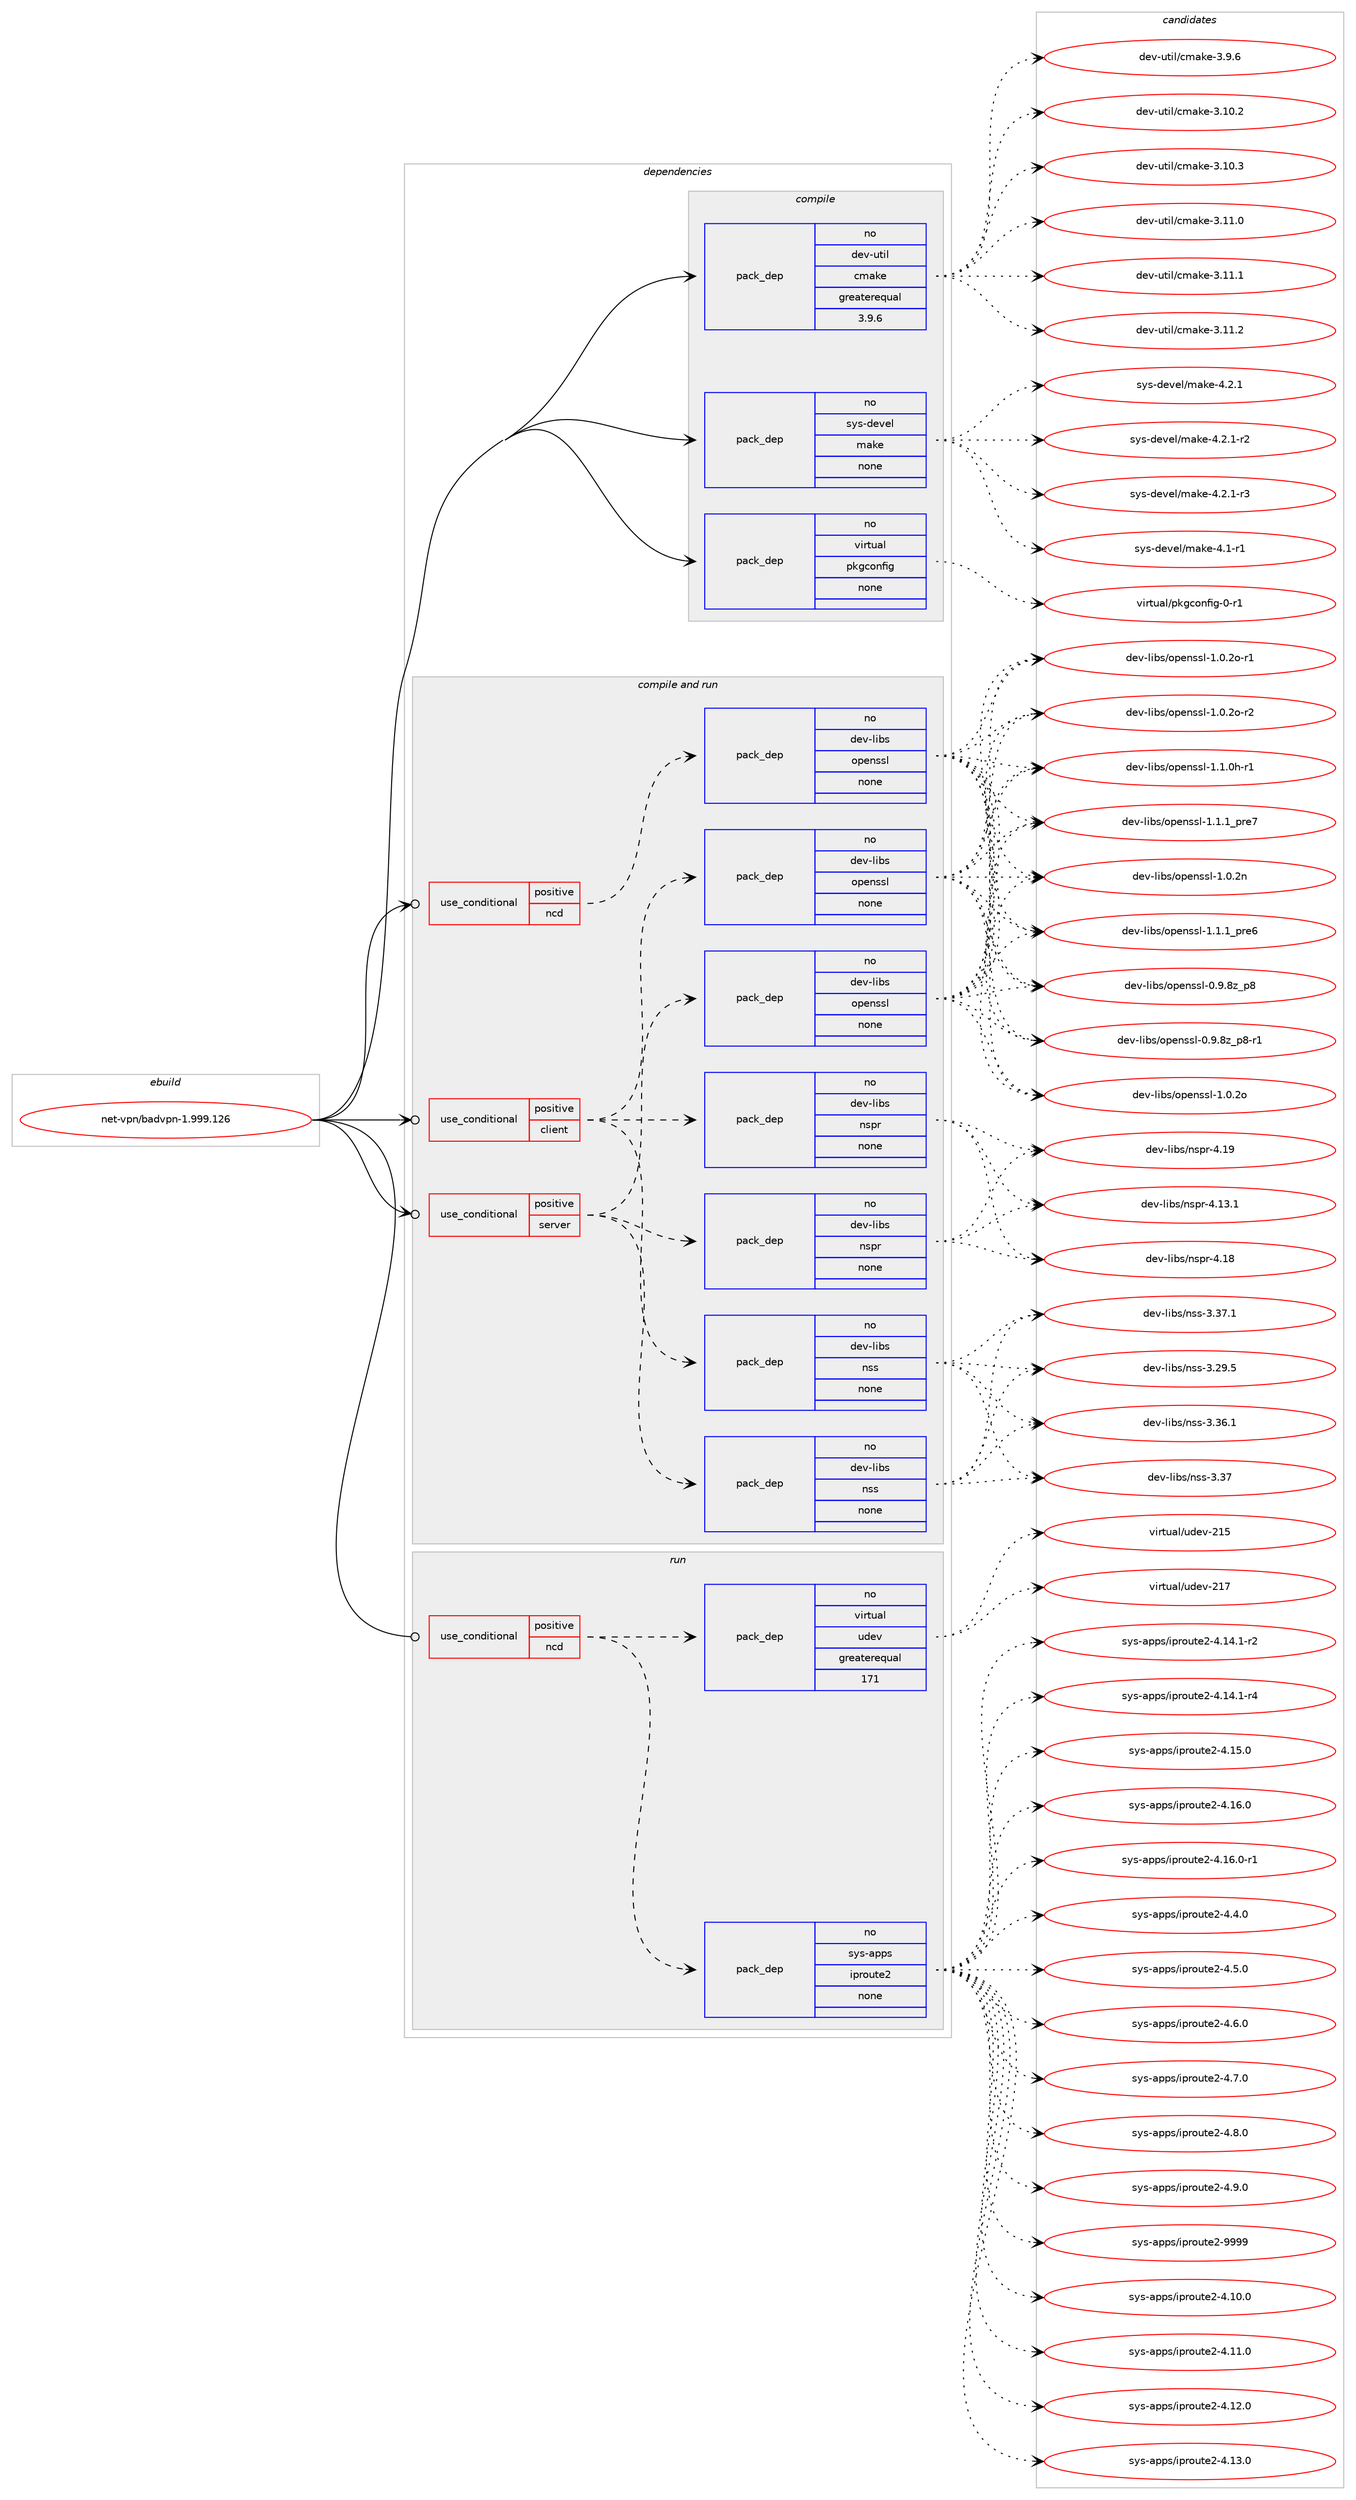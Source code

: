 digraph prolog {

# *************
# Graph options
# *************

newrank=true;
concentrate=true;
compound=true;
graph [rankdir=LR,fontname=Helvetica,fontsize=10,ranksep=1.5];#, ranksep=2.5, nodesep=0.2];
edge  [arrowhead=vee];
node  [fontname=Helvetica,fontsize=10];

# **********
# The ebuild
# **********

subgraph cluster_leftcol {
color=gray;
rank=same;
label=<<i>ebuild</i>>;
id [label="net-vpn/badvpn-1.999.126", color=red, width=4, href="../net-vpn/badvpn-1.999.126.svg"];
}

# ****************
# The dependencies
# ****************

subgraph cluster_midcol {
color=gray;
label=<<i>dependencies</i>>;
subgraph cluster_compile {
fillcolor="#eeeeee";
style=filled;
label=<<i>compile</i>>;
subgraph pack656 {
dependency923 [label=<<TABLE BORDER="0" CELLBORDER="1" CELLSPACING="0" CELLPADDING="4" WIDTH="220"><TR><TD ROWSPAN="6" CELLPADDING="30">pack_dep</TD></TR><TR><TD WIDTH="110">no</TD></TR><TR><TD>dev-util</TD></TR><TR><TD>cmake</TD></TR><TR><TD>greaterequal</TD></TR><TR><TD>3.9.6</TD></TR></TABLE>>, shape=none, color=blue];
}
id:e -> dependency923:w [weight=20,style="solid",arrowhead="vee"];
subgraph pack657 {
dependency924 [label=<<TABLE BORDER="0" CELLBORDER="1" CELLSPACING="0" CELLPADDING="4" WIDTH="220"><TR><TD ROWSPAN="6" CELLPADDING="30">pack_dep</TD></TR><TR><TD WIDTH="110">no</TD></TR><TR><TD>sys-devel</TD></TR><TR><TD>make</TD></TR><TR><TD>none</TD></TR><TR><TD></TD></TR></TABLE>>, shape=none, color=blue];
}
id:e -> dependency924:w [weight=20,style="solid",arrowhead="vee"];
subgraph pack658 {
dependency925 [label=<<TABLE BORDER="0" CELLBORDER="1" CELLSPACING="0" CELLPADDING="4" WIDTH="220"><TR><TD ROWSPAN="6" CELLPADDING="30">pack_dep</TD></TR><TR><TD WIDTH="110">no</TD></TR><TR><TD>virtual</TD></TR><TR><TD>pkgconfig</TD></TR><TR><TD>none</TD></TR><TR><TD></TD></TR></TABLE>>, shape=none, color=blue];
}
id:e -> dependency925:w [weight=20,style="solid",arrowhead="vee"];
}
subgraph cluster_compileandrun {
fillcolor="#eeeeee";
style=filled;
label=<<i>compile and run</i>>;
subgraph cond249 {
dependency926 [label=<<TABLE BORDER="0" CELLBORDER="1" CELLSPACING="0" CELLPADDING="4"><TR><TD ROWSPAN="3" CELLPADDING="10">use_conditional</TD></TR><TR><TD>positive</TD></TR><TR><TD>client</TD></TR></TABLE>>, shape=none, color=red];
subgraph pack659 {
dependency927 [label=<<TABLE BORDER="0" CELLBORDER="1" CELLSPACING="0" CELLPADDING="4" WIDTH="220"><TR><TD ROWSPAN="6" CELLPADDING="30">pack_dep</TD></TR><TR><TD WIDTH="110">no</TD></TR><TR><TD>dev-libs</TD></TR><TR><TD>nspr</TD></TR><TR><TD>none</TD></TR><TR><TD></TD></TR></TABLE>>, shape=none, color=blue];
}
dependency926:e -> dependency927:w [weight=20,style="dashed",arrowhead="vee"];
subgraph pack660 {
dependency928 [label=<<TABLE BORDER="0" CELLBORDER="1" CELLSPACING="0" CELLPADDING="4" WIDTH="220"><TR><TD ROWSPAN="6" CELLPADDING="30">pack_dep</TD></TR><TR><TD WIDTH="110">no</TD></TR><TR><TD>dev-libs</TD></TR><TR><TD>nss</TD></TR><TR><TD>none</TD></TR><TR><TD></TD></TR></TABLE>>, shape=none, color=blue];
}
dependency926:e -> dependency928:w [weight=20,style="dashed",arrowhead="vee"];
subgraph pack661 {
dependency929 [label=<<TABLE BORDER="0" CELLBORDER="1" CELLSPACING="0" CELLPADDING="4" WIDTH="220"><TR><TD ROWSPAN="6" CELLPADDING="30">pack_dep</TD></TR><TR><TD WIDTH="110">no</TD></TR><TR><TD>dev-libs</TD></TR><TR><TD>openssl</TD></TR><TR><TD>none</TD></TR><TR><TD></TD></TR></TABLE>>, shape=none, color=blue];
}
dependency926:e -> dependency929:w [weight=20,style="dashed",arrowhead="vee"];
}
id:e -> dependency926:w [weight=20,style="solid",arrowhead="odotvee"];
subgraph cond250 {
dependency930 [label=<<TABLE BORDER="0" CELLBORDER="1" CELLSPACING="0" CELLPADDING="4"><TR><TD ROWSPAN="3" CELLPADDING="10">use_conditional</TD></TR><TR><TD>positive</TD></TR><TR><TD>ncd</TD></TR></TABLE>>, shape=none, color=red];
subgraph pack662 {
dependency931 [label=<<TABLE BORDER="0" CELLBORDER="1" CELLSPACING="0" CELLPADDING="4" WIDTH="220"><TR><TD ROWSPAN="6" CELLPADDING="30">pack_dep</TD></TR><TR><TD WIDTH="110">no</TD></TR><TR><TD>dev-libs</TD></TR><TR><TD>openssl</TD></TR><TR><TD>none</TD></TR><TR><TD></TD></TR></TABLE>>, shape=none, color=blue];
}
dependency930:e -> dependency931:w [weight=20,style="dashed",arrowhead="vee"];
}
id:e -> dependency930:w [weight=20,style="solid",arrowhead="odotvee"];
subgraph cond251 {
dependency932 [label=<<TABLE BORDER="0" CELLBORDER="1" CELLSPACING="0" CELLPADDING="4"><TR><TD ROWSPAN="3" CELLPADDING="10">use_conditional</TD></TR><TR><TD>positive</TD></TR><TR><TD>server</TD></TR></TABLE>>, shape=none, color=red];
subgraph pack663 {
dependency933 [label=<<TABLE BORDER="0" CELLBORDER="1" CELLSPACING="0" CELLPADDING="4" WIDTH="220"><TR><TD ROWSPAN="6" CELLPADDING="30">pack_dep</TD></TR><TR><TD WIDTH="110">no</TD></TR><TR><TD>dev-libs</TD></TR><TR><TD>nspr</TD></TR><TR><TD>none</TD></TR><TR><TD></TD></TR></TABLE>>, shape=none, color=blue];
}
dependency932:e -> dependency933:w [weight=20,style="dashed",arrowhead="vee"];
subgraph pack664 {
dependency934 [label=<<TABLE BORDER="0" CELLBORDER="1" CELLSPACING="0" CELLPADDING="4" WIDTH="220"><TR><TD ROWSPAN="6" CELLPADDING="30">pack_dep</TD></TR><TR><TD WIDTH="110">no</TD></TR><TR><TD>dev-libs</TD></TR><TR><TD>nss</TD></TR><TR><TD>none</TD></TR><TR><TD></TD></TR></TABLE>>, shape=none, color=blue];
}
dependency932:e -> dependency934:w [weight=20,style="dashed",arrowhead="vee"];
subgraph pack665 {
dependency935 [label=<<TABLE BORDER="0" CELLBORDER="1" CELLSPACING="0" CELLPADDING="4" WIDTH="220"><TR><TD ROWSPAN="6" CELLPADDING="30">pack_dep</TD></TR><TR><TD WIDTH="110">no</TD></TR><TR><TD>dev-libs</TD></TR><TR><TD>openssl</TD></TR><TR><TD>none</TD></TR><TR><TD></TD></TR></TABLE>>, shape=none, color=blue];
}
dependency932:e -> dependency935:w [weight=20,style="dashed",arrowhead="vee"];
}
id:e -> dependency932:w [weight=20,style="solid",arrowhead="odotvee"];
}
subgraph cluster_run {
fillcolor="#eeeeee";
style=filled;
label=<<i>run</i>>;
subgraph cond252 {
dependency936 [label=<<TABLE BORDER="0" CELLBORDER="1" CELLSPACING="0" CELLPADDING="4"><TR><TD ROWSPAN="3" CELLPADDING="10">use_conditional</TD></TR><TR><TD>positive</TD></TR><TR><TD>ncd</TD></TR></TABLE>>, shape=none, color=red];
subgraph pack666 {
dependency937 [label=<<TABLE BORDER="0" CELLBORDER="1" CELLSPACING="0" CELLPADDING="4" WIDTH="220"><TR><TD ROWSPAN="6" CELLPADDING="30">pack_dep</TD></TR><TR><TD WIDTH="110">no</TD></TR><TR><TD>sys-apps</TD></TR><TR><TD>iproute2</TD></TR><TR><TD>none</TD></TR><TR><TD></TD></TR></TABLE>>, shape=none, color=blue];
}
dependency936:e -> dependency937:w [weight=20,style="dashed",arrowhead="vee"];
subgraph pack667 {
dependency938 [label=<<TABLE BORDER="0" CELLBORDER="1" CELLSPACING="0" CELLPADDING="4" WIDTH="220"><TR><TD ROWSPAN="6" CELLPADDING="30">pack_dep</TD></TR><TR><TD WIDTH="110">no</TD></TR><TR><TD>virtual</TD></TR><TR><TD>udev</TD></TR><TR><TD>greaterequal</TD></TR><TR><TD>171</TD></TR></TABLE>>, shape=none, color=blue];
}
dependency936:e -> dependency938:w [weight=20,style="dashed",arrowhead="vee"];
}
id:e -> dependency936:w [weight=20,style="solid",arrowhead="odot"];
}
}

# **************
# The candidates
# **************

subgraph cluster_choices {
rank=same;
color=gray;
label=<<i>candidates</i>>;

subgraph choice656 {
color=black;
nodesep=1;
choice1001011184511711610510847991099710710145514649484650 [label="dev-util/cmake-3.10.2", color=red, width=4,href="../dev-util/cmake-3.10.2.svg"];
choice1001011184511711610510847991099710710145514649484651 [label="dev-util/cmake-3.10.3", color=red, width=4,href="../dev-util/cmake-3.10.3.svg"];
choice1001011184511711610510847991099710710145514649494648 [label="dev-util/cmake-3.11.0", color=red, width=4,href="../dev-util/cmake-3.11.0.svg"];
choice1001011184511711610510847991099710710145514649494649 [label="dev-util/cmake-3.11.1", color=red, width=4,href="../dev-util/cmake-3.11.1.svg"];
choice1001011184511711610510847991099710710145514649494650 [label="dev-util/cmake-3.11.2", color=red, width=4,href="../dev-util/cmake-3.11.2.svg"];
choice10010111845117116105108479910997107101455146574654 [label="dev-util/cmake-3.9.6", color=red, width=4,href="../dev-util/cmake-3.9.6.svg"];
dependency923:e -> choice1001011184511711610510847991099710710145514649484650:w [style=dotted,weight="100"];
dependency923:e -> choice1001011184511711610510847991099710710145514649484651:w [style=dotted,weight="100"];
dependency923:e -> choice1001011184511711610510847991099710710145514649494648:w [style=dotted,weight="100"];
dependency923:e -> choice1001011184511711610510847991099710710145514649494649:w [style=dotted,weight="100"];
dependency923:e -> choice1001011184511711610510847991099710710145514649494650:w [style=dotted,weight="100"];
dependency923:e -> choice10010111845117116105108479910997107101455146574654:w [style=dotted,weight="100"];
}
subgraph choice657 {
color=black;
nodesep=1;
choice115121115451001011181011084710997107101455246494511449 [label="sys-devel/make-4.1-r1", color=red, width=4,href="../sys-devel/make-4.1-r1.svg"];
choice115121115451001011181011084710997107101455246504649 [label="sys-devel/make-4.2.1", color=red, width=4,href="../sys-devel/make-4.2.1.svg"];
choice1151211154510010111810110847109971071014552465046494511450 [label="sys-devel/make-4.2.1-r2", color=red, width=4,href="../sys-devel/make-4.2.1-r2.svg"];
choice1151211154510010111810110847109971071014552465046494511451 [label="sys-devel/make-4.2.1-r3", color=red, width=4,href="../sys-devel/make-4.2.1-r3.svg"];
dependency924:e -> choice115121115451001011181011084710997107101455246494511449:w [style=dotted,weight="100"];
dependency924:e -> choice115121115451001011181011084710997107101455246504649:w [style=dotted,weight="100"];
dependency924:e -> choice1151211154510010111810110847109971071014552465046494511450:w [style=dotted,weight="100"];
dependency924:e -> choice1151211154510010111810110847109971071014552465046494511451:w [style=dotted,weight="100"];
}
subgraph choice658 {
color=black;
nodesep=1;
choice11810511411611797108471121071039911111010210510345484511449 [label="virtual/pkgconfig-0-r1", color=red, width=4,href="../virtual/pkgconfig-0-r1.svg"];
dependency925:e -> choice11810511411611797108471121071039911111010210510345484511449:w [style=dotted,weight="100"];
}
subgraph choice659 {
color=black;
nodesep=1;
choice10010111845108105981154711011511211445524649514649 [label="dev-libs/nspr-4.13.1", color=red, width=4,href="../dev-libs/nspr-4.13.1.svg"];
choice1001011184510810598115471101151121144552464956 [label="dev-libs/nspr-4.18", color=red, width=4,href="../dev-libs/nspr-4.18.svg"];
choice1001011184510810598115471101151121144552464957 [label="dev-libs/nspr-4.19", color=red, width=4,href="../dev-libs/nspr-4.19.svg"];
dependency927:e -> choice10010111845108105981154711011511211445524649514649:w [style=dotted,weight="100"];
dependency927:e -> choice1001011184510810598115471101151121144552464956:w [style=dotted,weight="100"];
dependency927:e -> choice1001011184510810598115471101151121144552464957:w [style=dotted,weight="100"];
}
subgraph choice660 {
color=black;
nodesep=1;
choice10010111845108105981154711011511545514650574653 [label="dev-libs/nss-3.29.5", color=red, width=4,href="../dev-libs/nss-3.29.5.svg"];
choice10010111845108105981154711011511545514651544649 [label="dev-libs/nss-3.36.1", color=red, width=4,href="../dev-libs/nss-3.36.1.svg"];
choice1001011184510810598115471101151154551465155 [label="dev-libs/nss-3.37", color=red, width=4,href="../dev-libs/nss-3.37.svg"];
choice10010111845108105981154711011511545514651554649 [label="dev-libs/nss-3.37.1", color=red, width=4,href="../dev-libs/nss-3.37.1.svg"];
dependency928:e -> choice10010111845108105981154711011511545514650574653:w [style=dotted,weight="100"];
dependency928:e -> choice10010111845108105981154711011511545514651544649:w [style=dotted,weight="100"];
dependency928:e -> choice1001011184510810598115471101151154551465155:w [style=dotted,weight="100"];
dependency928:e -> choice10010111845108105981154711011511545514651554649:w [style=dotted,weight="100"];
}
subgraph choice661 {
color=black;
nodesep=1;
choice100101118451081059811547111112101110115115108454946484650110 [label="dev-libs/openssl-1.0.2n", color=red, width=4,href="../dev-libs/openssl-1.0.2n.svg"];
choice1001011184510810598115471111121011101151151084549464946499511211410154 [label="dev-libs/openssl-1.1.1_pre6", color=red, width=4,href="../dev-libs/openssl-1.1.1_pre6.svg"];
choice1001011184510810598115471111121011101151151084548465746561229511256 [label="dev-libs/openssl-0.9.8z_p8", color=red, width=4,href="../dev-libs/openssl-0.9.8z_p8.svg"];
choice10010111845108105981154711111210111011511510845484657465612295112564511449 [label="dev-libs/openssl-0.9.8z_p8-r1", color=red, width=4,href="../dev-libs/openssl-0.9.8z_p8-r1.svg"];
choice100101118451081059811547111112101110115115108454946484650111 [label="dev-libs/openssl-1.0.2o", color=red, width=4,href="../dev-libs/openssl-1.0.2o.svg"];
choice1001011184510810598115471111121011101151151084549464846501114511449 [label="dev-libs/openssl-1.0.2o-r1", color=red, width=4,href="../dev-libs/openssl-1.0.2o-r1.svg"];
choice1001011184510810598115471111121011101151151084549464846501114511450 [label="dev-libs/openssl-1.0.2o-r2", color=red, width=4,href="../dev-libs/openssl-1.0.2o-r2.svg"];
choice1001011184510810598115471111121011101151151084549464946481044511449 [label="dev-libs/openssl-1.1.0h-r1", color=red, width=4,href="../dev-libs/openssl-1.1.0h-r1.svg"];
choice1001011184510810598115471111121011101151151084549464946499511211410155 [label="dev-libs/openssl-1.1.1_pre7", color=red, width=4,href="../dev-libs/openssl-1.1.1_pre7.svg"];
dependency929:e -> choice100101118451081059811547111112101110115115108454946484650110:w [style=dotted,weight="100"];
dependency929:e -> choice1001011184510810598115471111121011101151151084549464946499511211410154:w [style=dotted,weight="100"];
dependency929:e -> choice1001011184510810598115471111121011101151151084548465746561229511256:w [style=dotted,weight="100"];
dependency929:e -> choice10010111845108105981154711111210111011511510845484657465612295112564511449:w [style=dotted,weight="100"];
dependency929:e -> choice100101118451081059811547111112101110115115108454946484650111:w [style=dotted,weight="100"];
dependency929:e -> choice1001011184510810598115471111121011101151151084549464846501114511449:w [style=dotted,weight="100"];
dependency929:e -> choice1001011184510810598115471111121011101151151084549464846501114511450:w [style=dotted,weight="100"];
dependency929:e -> choice1001011184510810598115471111121011101151151084549464946481044511449:w [style=dotted,weight="100"];
dependency929:e -> choice1001011184510810598115471111121011101151151084549464946499511211410155:w [style=dotted,weight="100"];
}
subgraph choice662 {
color=black;
nodesep=1;
choice100101118451081059811547111112101110115115108454946484650110 [label="dev-libs/openssl-1.0.2n", color=red, width=4,href="../dev-libs/openssl-1.0.2n.svg"];
choice1001011184510810598115471111121011101151151084549464946499511211410154 [label="dev-libs/openssl-1.1.1_pre6", color=red, width=4,href="../dev-libs/openssl-1.1.1_pre6.svg"];
choice1001011184510810598115471111121011101151151084548465746561229511256 [label="dev-libs/openssl-0.9.8z_p8", color=red, width=4,href="../dev-libs/openssl-0.9.8z_p8.svg"];
choice10010111845108105981154711111210111011511510845484657465612295112564511449 [label="dev-libs/openssl-0.9.8z_p8-r1", color=red, width=4,href="../dev-libs/openssl-0.9.8z_p8-r1.svg"];
choice100101118451081059811547111112101110115115108454946484650111 [label="dev-libs/openssl-1.0.2o", color=red, width=4,href="../dev-libs/openssl-1.0.2o.svg"];
choice1001011184510810598115471111121011101151151084549464846501114511449 [label="dev-libs/openssl-1.0.2o-r1", color=red, width=4,href="../dev-libs/openssl-1.0.2o-r1.svg"];
choice1001011184510810598115471111121011101151151084549464846501114511450 [label="dev-libs/openssl-1.0.2o-r2", color=red, width=4,href="../dev-libs/openssl-1.0.2o-r2.svg"];
choice1001011184510810598115471111121011101151151084549464946481044511449 [label="dev-libs/openssl-1.1.0h-r1", color=red, width=4,href="../dev-libs/openssl-1.1.0h-r1.svg"];
choice1001011184510810598115471111121011101151151084549464946499511211410155 [label="dev-libs/openssl-1.1.1_pre7", color=red, width=4,href="../dev-libs/openssl-1.1.1_pre7.svg"];
dependency931:e -> choice100101118451081059811547111112101110115115108454946484650110:w [style=dotted,weight="100"];
dependency931:e -> choice1001011184510810598115471111121011101151151084549464946499511211410154:w [style=dotted,weight="100"];
dependency931:e -> choice1001011184510810598115471111121011101151151084548465746561229511256:w [style=dotted,weight="100"];
dependency931:e -> choice10010111845108105981154711111210111011511510845484657465612295112564511449:w [style=dotted,weight="100"];
dependency931:e -> choice100101118451081059811547111112101110115115108454946484650111:w [style=dotted,weight="100"];
dependency931:e -> choice1001011184510810598115471111121011101151151084549464846501114511449:w [style=dotted,weight="100"];
dependency931:e -> choice1001011184510810598115471111121011101151151084549464846501114511450:w [style=dotted,weight="100"];
dependency931:e -> choice1001011184510810598115471111121011101151151084549464946481044511449:w [style=dotted,weight="100"];
dependency931:e -> choice1001011184510810598115471111121011101151151084549464946499511211410155:w [style=dotted,weight="100"];
}
subgraph choice663 {
color=black;
nodesep=1;
choice10010111845108105981154711011511211445524649514649 [label="dev-libs/nspr-4.13.1", color=red, width=4,href="../dev-libs/nspr-4.13.1.svg"];
choice1001011184510810598115471101151121144552464956 [label="dev-libs/nspr-4.18", color=red, width=4,href="../dev-libs/nspr-4.18.svg"];
choice1001011184510810598115471101151121144552464957 [label="dev-libs/nspr-4.19", color=red, width=4,href="../dev-libs/nspr-4.19.svg"];
dependency933:e -> choice10010111845108105981154711011511211445524649514649:w [style=dotted,weight="100"];
dependency933:e -> choice1001011184510810598115471101151121144552464956:w [style=dotted,weight="100"];
dependency933:e -> choice1001011184510810598115471101151121144552464957:w [style=dotted,weight="100"];
}
subgraph choice664 {
color=black;
nodesep=1;
choice10010111845108105981154711011511545514650574653 [label="dev-libs/nss-3.29.5", color=red, width=4,href="../dev-libs/nss-3.29.5.svg"];
choice10010111845108105981154711011511545514651544649 [label="dev-libs/nss-3.36.1", color=red, width=4,href="../dev-libs/nss-3.36.1.svg"];
choice1001011184510810598115471101151154551465155 [label="dev-libs/nss-3.37", color=red, width=4,href="../dev-libs/nss-3.37.svg"];
choice10010111845108105981154711011511545514651554649 [label="dev-libs/nss-3.37.1", color=red, width=4,href="../dev-libs/nss-3.37.1.svg"];
dependency934:e -> choice10010111845108105981154711011511545514650574653:w [style=dotted,weight="100"];
dependency934:e -> choice10010111845108105981154711011511545514651544649:w [style=dotted,weight="100"];
dependency934:e -> choice1001011184510810598115471101151154551465155:w [style=dotted,weight="100"];
dependency934:e -> choice10010111845108105981154711011511545514651554649:w [style=dotted,weight="100"];
}
subgraph choice665 {
color=black;
nodesep=1;
choice100101118451081059811547111112101110115115108454946484650110 [label="dev-libs/openssl-1.0.2n", color=red, width=4,href="../dev-libs/openssl-1.0.2n.svg"];
choice1001011184510810598115471111121011101151151084549464946499511211410154 [label="dev-libs/openssl-1.1.1_pre6", color=red, width=4,href="../dev-libs/openssl-1.1.1_pre6.svg"];
choice1001011184510810598115471111121011101151151084548465746561229511256 [label="dev-libs/openssl-0.9.8z_p8", color=red, width=4,href="../dev-libs/openssl-0.9.8z_p8.svg"];
choice10010111845108105981154711111210111011511510845484657465612295112564511449 [label="dev-libs/openssl-0.9.8z_p8-r1", color=red, width=4,href="../dev-libs/openssl-0.9.8z_p8-r1.svg"];
choice100101118451081059811547111112101110115115108454946484650111 [label="dev-libs/openssl-1.0.2o", color=red, width=4,href="../dev-libs/openssl-1.0.2o.svg"];
choice1001011184510810598115471111121011101151151084549464846501114511449 [label="dev-libs/openssl-1.0.2o-r1", color=red, width=4,href="../dev-libs/openssl-1.0.2o-r1.svg"];
choice1001011184510810598115471111121011101151151084549464846501114511450 [label="dev-libs/openssl-1.0.2o-r2", color=red, width=4,href="../dev-libs/openssl-1.0.2o-r2.svg"];
choice1001011184510810598115471111121011101151151084549464946481044511449 [label="dev-libs/openssl-1.1.0h-r1", color=red, width=4,href="../dev-libs/openssl-1.1.0h-r1.svg"];
choice1001011184510810598115471111121011101151151084549464946499511211410155 [label="dev-libs/openssl-1.1.1_pre7", color=red, width=4,href="../dev-libs/openssl-1.1.1_pre7.svg"];
dependency935:e -> choice100101118451081059811547111112101110115115108454946484650110:w [style=dotted,weight="100"];
dependency935:e -> choice1001011184510810598115471111121011101151151084549464946499511211410154:w [style=dotted,weight="100"];
dependency935:e -> choice1001011184510810598115471111121011101151151084548465746561229511256:w [style=dotted,weight="100"];
dependency935:e -> choice10010111845108105981154711111210111011511510845484657465612295112564511449:w [style=dotted,weight="100"];
dependency935:e -> choice100101118451081059811547111112101110115115108454946484650111:w [style=dotted,weight="100"];
dependency935:e -> choice1001011184510810598115471111121011101151151084549464846501114511449:w [style=dotted,weight="100"];
dependency935:e -> choice1001011184510810598115471111121011101151151084549464846501114511450:w [style=dotted,weight="100"];
dependency935:e -> choice1001011184510810598115471111121011101151151084549464946481044511449:w [style=dotted,weight="100"];
dependency935:e -> choice1001011184510810598115471111121011101151151084549464946499511211410155:w [style=dotted,weight="100"];
}
subgraph choice666 {
color=black;
nodesep=1;
choice1151211154597112112115471051121141111171161015045524649484648 [label="sys-apps/iproute2-4.10.0", color=red, width=4,href="../sys-apps/iproute2-4.10.0.svg"];
choice1151211154597112112115471051121141111171161015045524649494648 [label="sys-apps/iproute2-4.11.0", color=red, width=4,href="../sys-apps/iproute2-4.11.0.svg"];
choice1151211154597112112115471051121141111171161015045524649504648 [label="sys-apps/iproute2-4.12.0", color=red, width=4,href="../sys-apps/iproute2-4.12.0.svg"];
choice1151211154597112112115471051121141111171161015045524649514648 [label="sys-apps/iproute2-4.13.0", color=red, width=4,href="../sys-apps/iproute2-4.13.0.svg"];
choice11512111545971121121154710511211411111711610150455246495246494511450 [label="sys-apps/iproute2-4.14.1-r2", color=red, width=4,href="../sys-apps/iproute2-4.14.1-r2.svg"];
choice11512111545971121121154710511211411111711610150455246495246494511452 [label="sys-apps/iproute2-4.14.1-r4", color=red, width=4,href="../sys-apps/iproute2-4.14.1-r4.svg"];
choice1151211154597112112115471051121141111171161015045524649534648 [label="sys-apps/iproute2-4.15.0", color=red, width=4,href="../sys-apps/iproute2-4.15.0.svg"];
choice1151211154597112112115471051121141111171161015045524649544648 [label="sys-apps/iproute2-4.16.0", color=red, width=4,href="../sys-apps/iproute2-4.16.0.svg"];
choice11512111545971121121154710511211411111711610150455246495446484511449 [label="sys-apps/iproute2-4.16.0-r1", color=red, width=4,href="../sys-apps/iproute2-4.16.0-r1.svg"];
choice11512111545971121121154710511211411111711610150455246524648 [label="sys-apps/iproute2-4.4.0", color=red, width=4,href="../sys-apps/iproute2-4.4.0.svg"];
choice11512111545971121121154710511211411111711610150455246534648 [label="sys-apps/iproute2-4.5.0", color=red, width=4,href="../sys-apps/iproute2-4.5.0.svg"];
choice11512111545971121121154710511211411111711610150455246544648 [label="sys-apps/iproute2-4.6.0", color=red, width=4,href="../sys-apps/iproute2-4.6.0.svg"];
choice11512111545971121121154710511211411111711610150455246554648 [label="sys-apps/iproute2-4.7.0", color=red, width=4,href="../sys-apps/iproute2-4.7.0.svg"];
choice11512111545971121121154710511211411111711610150455246564648 [label="sys-apps/iproute2-4.8.0", color=red, width=4,href="../sys-apps/iproute2-4.8.0.svg"];
choice11512111545971121121154710511211411111711610150455246574648 [label="sys-apps/iproute2-4.9.0", color=red, width=4,href="../sys-apps/iproute2-4.9.0.svg"];
choice115121115459711211211547105112114111117116101504557575757 [label="sys-apps/iproute2-9999", color=red, width=4,href="../sys-apps/iproute2-9999.svg"];
dependency937:e -> choice1151211154597112112115471051121141111171161015045524649484648:w [style=dotted,weight="100"];
dependency937:e -> choice1151211154597112112115471051121141111171161015045524649494648:w [style=dotted,weight="100"];
dependency937:e -> choice1151211154597112112115471051121141111171161015045524649504648:w [style=dotted,weight="100"];
dependency937:e -> choice1151211154597112112115471051121141111171161015045524649514648:w [style=dotted,weight="100"];
dependency937:e -> choice11512111545971121121154710511211411111711610150455246495246494511450:w [style=dotted,weight="100"];
dependency937:e -> choice11512111545971121121154710511211411111711610150455246495246494511452:w [style=dotted,weight="100"];
dependency937:e -> choice1151211154597112112115471051121141111171161015045524649534648:w [style=dotted,weight="100"];
dependency937:e -> choice1151211154597112112115471051121141111171161015045524649544648:w [style=dotted,weight="100"];
dependency937:e -> choice11512111545971121121154710511211411111711610150455246495446484511449:w [style=dotted,weight="100"];
dependency937:e -> choice11512111545971121121154710511211411111711610150455246524648:w [style=dotted,weight="100"];
dependency937:e -> choice11512111545971121121154710511211411111711610150455246534648:w [style=dotted,weight="100"];
dependency937:e -> choice11512111545971121121154710511211411111711610150455246544648:w [style=dotted,weight="100"];
dependency937:e -> choice11512111545971121121154710511211411111711610150455246554648:w [style=dotted,weight="100"];
dependency937:e -> choice11512111545971121121154710511211411111711610150455246564648:w [style=dotted,weight="100"];
dependency937:e -> choice11512111545971121121154710511211411111711610150455246574648:w [style=dotted,weight="100"];
dependency937:e -> choice115121115459711211211547105112114111117116101504557575757:w [style=dotted,weight="100"];
}
subgraph choice667 {
color=black;
nodesep=1;
choice118105114116117971084711710010111845504953 [label="virtual/udev-215", color=red, width=4,href="../virtual/udev-215.svg"];
choice118105114116117971084711710010111845504955 [label="virtual/udev-217", color=red, width=4,href="../virtual/udev-217.svg"];
dependency938:e -> choice118105114116117971084711710010111845504953:w [style=dotted,weight="100"];
dependency938:e -> choice118105114116117971084711710010111845504955:w [style=dotted,weight="100"];
}
}

}
